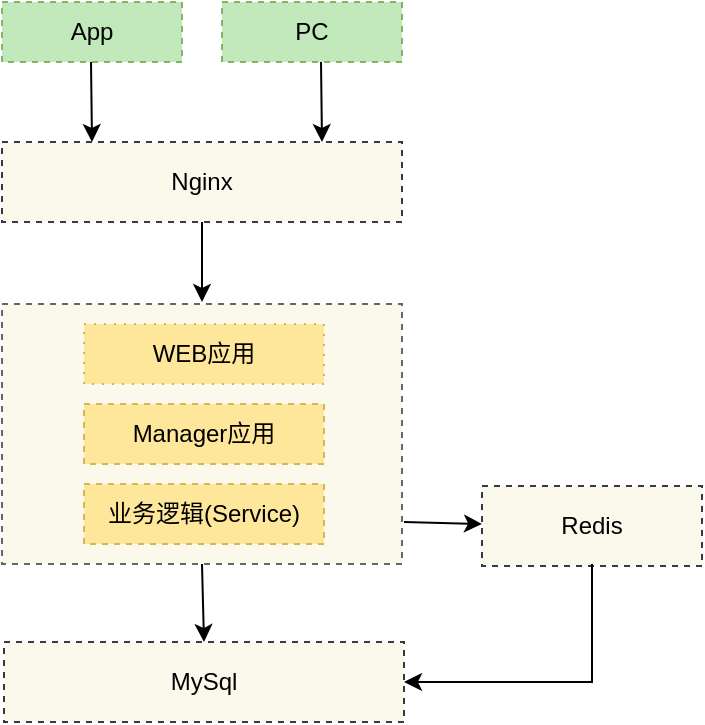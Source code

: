 <mxfile version="20.2.3" type="github" pages="4">
  <diagram id="HXNxVL0AcPgF9Telcvqg" name="单体">
    <mxGraphModel dx="1422" dy="706" grid="1" gridSize="10" guides="1" tooltips="1" connect="1" arrows="1" fold="1" page="1" pageScale="1" pageWidth="850" pageHeight="1100" math="0" shadow="0">
      <root>
        <mxCell id="0" />
        <mxCell id="1" parent="0" />
        <mxCell id="MELr4ZPMH8CRBj1yXyiO-2" value="App" style="rounded=0;whiteSpace=wrap;html=1;fillColor=#C1E8BB;strokeColor=#82b366;dashed=1;" parent="1" vertex="1">
          <mxGeometry x="320" y="163" width="90" height="30" as="geometry" />
        </mxCell>
        <mxCell id="MELr4ZPMH8CRBj1yXyiO-3" value="PC" style="rounded=0;whiteSpace=wrap;html=1;fillColor=#C1E8BB;strokeColor=#82b366;dashed=1;" parent="1" vertex="1">
          <mxGeometry x="430" y="163" width="90" height="30" as="geometry" />
        </mxCell>
        <mxCell id="MELr4ZPMH8CRBj1yXyiO-5" value="" style="rounded=0;whiteSpace=wrap;html=1;dashed=1;fillColor=#FBF9EC;fontColor=#FBF9EC;strokeColor=#666666;" parent="1" vertex="1">
          <mxGeometry x="320" y="314" width="200" height="130" as="geometry" />
        </mxCell>
        <mxCell id="MELr4ZPMH8CRBj1yXyiO-6" value="WEB应用" style="rounded=0;whiteSpace=wrap;html=1;fillColor=#FEE69B;strokeColor=#d6b656;dashed=1;dashPattern=1 4;" parent="1" vertex="1">
          <mxGeometry x="361" y="324" width="120" height="30" as="geometry" />
        </mxCell>
        <mxCell id="MELr4ZPMH8CRBj1yXyiO-7" value="Manager应用" style="rounded=0;whiteSpace=wrap;html=1;fillColor=#FEE69B;strokeColor=#d6b656;dashed=1;" parent="1" vertex="1">
          <mxGeometry x="361" y="364" width="120" height="30" as="geometry" />
        </mxCell>
        <mxCell id="MELr4ZPMH8CRBj1yXyiO-8" value="业务逻辑(Service)" style="rounded=0;whiteSpace=wrap;html=1;fillColor=#FEE69B;strokeColor=#d6b656;dashed=1;" parent="1" vertex="1">
          <mxGeometry x="361" y="404" width="120" height="30" as="geometry" />
        </mxCell>
        <mxCell id="MELr4ZPMH8CRBj1yXyiO-9" value="" style="endArrow=classic;html=1;rounded=0;" parent="1" edge="1">
          <mxGeometry width="50" height="50" relative="1" as="geometry">
            <mxPoint x="364.5" y="193" as="sourcePoint" />
            <mxPoint x="365" y="233" as="targetPoint" />
          </mxGeometry>
        </mxCell>
        <mxCell id="MELr4ZPMH8CRBj1yXyiO-10" value="" style="endArrow=classic;html=1;rounded=0;" parent="1" edge="1">
          <mxGeometry width="50" height="50" relative="1" as="geometry">
            <mxPoint x="479.5" y="193" as="sourcePoint" />
            <mxPoint x="480" y="233" as="targetPoint" />
          </mxGeometry>
        </mxCell>
        <mxCell id="MELr4ZPMH8CRBj1yXyiO-11" value="Nginx" style="rounded=0;whiteSpace=wrap;html=1;fillColor=#FBF9EC;strokeColor=#36393d;dashed=1;" parent="1" vertex="1">
          <mxGeometry x="320" y="233" width="200" height="40" as="geometry" />
        </mxCell>
        <mxCell id="MELr4ZPMH8CRBj1yXyiO-12" value="" style="endArrow=classic;html=1;rounded=0;" parent="1" edge="1">
          <mxGeometry width="50" height="50" relative="1" as="geometry">
            <mxPoint x="420" y="273" as="sourcePoint" />
            <mxPoint x="420" y="313" as="targetPoint" />
          </mxGeometry>
        </mxCell>
        <mxCell id="MELr4ZPMH8CRBj1yXyiO-13" value="Redis" style="rounded=0;whiteSpace=wrap;html=1;fillColor=#FBF9EC;strokeColor=#36393d;dashed=1;" parent="1" vertex="1">
          <mxGeometry x="560" y="405" width="110" height="40" as="geometry" />
        </mxCell>
        <mxCell id="MELr4ZPMH8CRBj1yXyiO-14" value="MySql" style="rounded=0;whiteSpace=wrap;html=1;fillColor=#FBF9EC;strokeColor=#36393d;dashed=1;" parent="1" vertex="1">
          <mxGeometry x="321" y="483" width="200" height="40" as="geometry" />
        </mxCell>
        <mxCell id="MELr4ZPMH8CRBj1yXyiO-15" value="" style="endArrow=classic;html=1;rounded=0;entryX=0;entryY=0.5;entryDx=0;entryDy=0;" parent="1" edge="1">
          <mxGeometry width="50" height="50" relative="1" as="geometry">
            <mxPoint x="521" y="423" as="sourcePoint" />
            <mxPoint x="560" y="424" as="targetPoint" />
          </mxGeometry>
        </mxCell>
        <mxCell id="MELr4ZPMH8CRBj1yXyiO-16" value="" style="endArrow=classic;html=1;rounded=0;entryX=0.5;entryY=0;entryDx=0;entryDy=0;" parent="1" target="MELr4ZPMH8CRBj1yXyiO-14" edge="1">
          <mxGeometry width="50" height="50" relative="1" as="geometry">
            <mxPoint x="420" y="444" as="sourcePoint" />
            <mxPoint x="470" y="394" as="targetPoint" />
          </mxGeometry>
        </mxCell>
        <mxCell id="MELr4ZPMH8CRBj1yXyiO-17" value="" style="endArrow=classic;html=1;rounded=0;exitX=0.5;exitY=1;exitDx=0;exitDy=0;entryX=1;entryY=0.5;entryDx=0;entryDy=0;" parent="1" target="MELr4ZPMH8CRBj1yXyiO-14" edge="1">
          <mxGeometry width="50" height="50" relative="1" as="geometry">
            <mxPoint x="615" y="444" as="sourcePoint" />
            <mxPoint x="690" y="473" as="targetPoint" />
            <Array as="points">
              <mxPoint x="615" y="503" />
            </Array>
          </mxGeometry>
        </mxCell>
      </root>
    </mxGraphModel>
  </diagram>
  <diagram id="jiLbfOS8dKGr1F0JadfK" name="分布式">
    <mxGraphModel dx="1422" dy="762" grid="1" gridSize="10" guides="1" tooltips="1" connect="1" arrows="1" fold="1" page="1" pageScale="1" pageWidth="850" pageHeight="1100" math="0" shadow="0">
      <root>
        <mxCell id="0" />
        <mxCell id="1" parent="0" />
        <mxCell id="Rifq70johGX3qpaXoGG2-1" value="App" style="rounded=0;whiteSpace=wrap;html=1;fillColor=#d5e8d4;strokeColor=#82b366;dashed=1;" parent="1" vertex="1">
          <mxGeometry x="320" y="41" width="90" height="30" as="geometry" />
        </mxCell>
        <mxCell id="Rifq70johGX3qpaXoGG2-2" value="PC" style="rounded=0;whiteSpace=wrap;html=1;fillColor=#d5e8d4;strokeColor=#82b366;dashed=1;" parent="1" vertex="1">
          <mxGeometry x="430" y="41" width="90" height="30" as="geometry" />
        </mxCell>
        <mxCell id="Rifq70johGX3qpaXoGG2-3" value="" style="rounded=0;whiteSpace=wrap;html=1;fillColor=#ffe6cc;strokeColor=#d79b00;" parent="1" vertex="1">
          <mxGeometry x="240" y="200" width="200" height="50" as="geometry" />
        </mxCell>
        <mxCell id="Rifq70johGX3qpaXoGG2-4" value="WEB应用" style="rounded=0;whiteSpace=wrap;html=1;fillColor=#f8cecc;strokeColor=#b85450;dashed=1;" parent="1" vertex="1">
          <mxGeometry x="252" y="210" width="80" height="30" as="geometry" />
        </mxCell>
        <mxCell id="Rifq70johGX3qpaXoGG2-7" value="" style="endArrow=classic;html=1;rounded=0;" parent="1" edge="1">
          <mxGeometry width="50" height="50" relative="1" as="geometry">
            <mxPoint x="364.5" y="71" as="sourcePoint" />
            <mxPoint x="365" y="111" as="targetPoint" />
          </mxGeometry>
        </mxCell>
        <mxCell id="Rifq70johGX3qpaXoGG2-8" value="" style="endArrow=classic;html=1;rounded=0;" parent="1" edge="1">
          <mxGeometry width="50" height="50" relative="1" as="geometry">
            <mxPoint x="479.5" y="71" as="sourcePoint" />
            <mxPoint x="480" y="111" as="targetPoint" />
          </mxGeometry>
        </mxCell>
        <mxCell id="Rifq70johGX3qpaXoGG2-9" value="Nginx" style="rounded=0;whiteSpace=wrap;html=1;fillColor=#ffe6cc;strokeColor=#d79b00;dashed=1;" parent="1" vertex="1">
          <mxGeometry x="320" y="111" width="200" height="40" as="geometry" />
        </mxCell>
        <mxCell id="Rifq70johGX3qpaXoGG2-10" value="" style="endArrow=classic;html=1;rounded=0;entryX=0.45;entryY=-0.06;entryDx=0;entryDy=0;entryPerimeter=0;" parent="1" edge="1" target="Rifq70johGX3qpaXoGG2-3">
          <mxGeometry width="50" height="50" relative="1" as="geometry">
            <mxPoint x="420" y="151" as="sourcePoint" />
            <mxPoint x="420" y="191" as="targetPoint" />
            <Array as="points">
              <mxPoint x="420" y="180" />
              <mxPoint x="330" y="180" />
            </Array>
          </mxGeometry>
        </mxCell>
        <mxCell id="21cVrJ3dKxm-41md6S7x-1" value="负载均衡策略" style="edgeLabel;html=1;align=center;verticalAlign=middle;resizable=0;points=[];" vertex="1" connectable="0" parent="Rifq70johGX3qpaXoGG2-10">
          <mxGeometry x="0.338" y="-2" relative="1" as="geometry">
            <mxPoint x="12" as="offset" />
          </mxGeometry>
        </mxCell>
        <mxCell id="Rifq70johGX3qpaXoGG2-11" value="Redis集群" style="rounded=0;whiteSpace=wrap;html=1;fillColor=#ffe6cc;strokeColor=#d79b00;dashed=1;" parent="1" vertex="1">
          <mxGeometry x="460" y="470" width="120" height="40" as="geometry" />
        </mxCell>
        <mxCell id="Rifq70johGX3qpaXoGG2-12" value="MySql" style="rounded=0;whiteSpace=wrap;html=1;fillColor=#ffe6cc;strokeColor=#d79b00;" parent="1" vertex="1">
          <mxGeometry x="279" y="470" width="120" height="40" as="geometry" />
        </mxCell>
        <mxCell id="-hxu7TFralae2CIZdk3j-5" value="" style="rounded=0;whiteSpace=wrap;html=1;fillColor=#ffe6cc;strokeColor=#d79b00;" parent="1" vertex="1">
          <mxGeometry x="480" y="202" width="140" height="48" as="geometry" />
        </mxCell>
        <mxCell id="-hxu7TFralae2CIZdk3j-6" value="Manager应用" style="rounded=0;whiteSpace=wrap;html=1;fillColor=#f8cecc;strokeColor=#b85450;dashed=1;" parent="1" vertex="1">
          <mxGeometry x="491" y="212" width="120" height="30" as="geometry" />
        </mxCell>
        <mxCell id="-hxu7TFralae2CIZdk3j-9" value="" style="rounded=0;whiteSpace=wrap;html=1;fillColor=#ffe6cc;strokeColor=#d79b00;dashed=1;" parent="1" vertex="1">
          <mxGeometry x="240" y="370" width="380" height="48" as="geometry" />
        </mxCell>
        <mxCell id="-hxu7TFralae2CIZdk3j-10" value="业务逻辑(Service)" style="rounded=0;whiteSpace=wrap;html=1;fillColor=#f8cecc;strokeColor=#b85450;dashed=1;" parent="1" vertex="1">
          <mxGeometry x="290" y="379" width="120" height="30" as="geometry" />
        </mxCell>
        <mxCell id="hJllUOrDT9mN-fbLMW97-1" value="ZooKeep（注册中心）" style="rounded=0;whiteSpace=wrap;html=1;fillColor=#ffe6cc;strokeColor=#d79b00;dashed=1;" vertex="1" parent="1">
          <mxGeometry x="399" y="280" width="140" height="48" as="geometry" />
        </mxCell>
        <mxCell id="rpMwQH0b9lH9UE19Upee-1" value="WEB应用" style="rounded=0;whiteSpace=wrap;html=1;fillColor=#f8cecc;strokeColor=#b85450;dashed=1;" vertex="1" parent="1">
          <mxGeometry x="350" y="210" width="80" height="30" as="geometry" />
        </mxCell>
        <mxCell id="rpMwQH0b9lH9UE19Upee-3" value="业务逻辑(Service)" style="rounded=0;whiteSpace=wrap;html=1;fillColor=#f8cecc;strokeColor=#b85450;dashed=1;" vertex="1" parent="1">
          <mxGeometry x="460" y="379" width="120" height="30" as="geometry" />
        </mxCell>
        <mxCell id="rpMwQH0b9lH9UE19Upee-4" value="" style="endArrow=classic;html=1;rounded=0;" edge="1" parent="1">
          <mxGeometry width="50" height="50" relative="1" as="geometry">
            <mxPoint x="420" y="180" as="sourcePoint" />
            <mxPoint x="540" y="200" as="targetPoint" />
            <Array as="points">
              <mxPoint x="540" y="180" />
            </Array>
          </mxGeometry>
        </mxCell>
        <mxCell id="rpMwQH0b9lH9UE19Upee-5" value="" style="endArrow=classic;html=1;rounded=0;entryX=0.079;entryY=-0.083;entryDx=0;entryDy=0;entryPerimeter=0;" edge="1" parent="1" target="hJllUOrDT9mN-fbLMW97-1">
          <mxGeometry width="50" height="50" relative="1" as="geometry">
            <mxPoint x="410" y="252" as="sourcePoint" />
            <mxPoint x="410" y="270" as="targetPoint" />
          </mxGeometry>
        </mxCell>
        <mxCell id="rpMwQH0b9lH9UE19Upee-6" value="" style="endArrow=classic;html=1;rounded=0;entryX=0.8;entryY=-0.083;entryDx=0;entryDy=0;entryPerimeter=0;" edge="1" parent="1" target="hJllUOrDT9mN-fbLMW97-1">
          <mxGeometry width="50" height="50" relative="1" as="geometry">
            <mxPoint x="510" y="252" as="sourcePoint" />
            <mxPoint x="510" y="270" as="targetPoint" />
          </mxGeometry>
        </mxCell>
        <mxCell id="rpMwQH0b9lH9UE19Upee-8" value="" style="endArrow=classic;html=1;rounded=0;entryX=0.436;entryY=1.021;entryDx=0;entryDy=0;entryPerimeter=0;" edge="1" parent="1" target="hJllUOrDT9mN-fbLMW97-1">
          <mxGeometry width="50" height="50" relative="1" as="geometry">
            <mxPoint x="460" y="370" as="sourcePoint" />
            <mxPoint x="510" y="320" as="targetPoint" />
          </mxGeometry>
        </mxCell>
        <mxCell id="rpMwQH0b9lH9UE19Upee-10" value="获取服务" style="text;html=1;strokeColor=none;fillColor=none;align=center;verticalAlign=middle;whiteSpace=wrap;rounded=0;dashed=1;" vertex="1" parent="1">
          <mxGeometry x="439" y="250" width="60" height="30" as="geometry" />
        </mxCell>
        <mxCell id="rpMwQH0b9lH9UE19Upee-11" value="注册服务" style="text;html=1;strokeColor=none;fillColor=none;align=center;verticalAlign=middle;whiteSpace=wrap;rounded=0;dashed=1;" vertex="1" parent="1">
          <mxGeometry x="479" y="340" width="60" height="30" as="geometry" />
        </mxCell>
        <mxCell id="rpMwQH0b9lH9UE19Upee-12" value="" style="endArrow=classic;html=1;rounded=0;exitX=0.47;exitY=1.02;exitDx=0;exitDy=0;exitPerimeter=0;entryX=0.25;entryY=0;entryDx=0;entryDy=0;" edge="1" parent="1" source="Rifq70johGX3qpaXoGG2-3" target="-hxu7TFralae2CIZdk3j-9">
          <mxGeometry width="50" height="50" relative="1" as="geometry">
            <mxPoint x="267" y="310" as="sourcePoint" />
            <mxPoint x="317" y="260" as="targetPoint" />
          </mxGeometry>
        </mxCell>
        <mxCell id="rpMwQH0b9lH9UE19Upee-13" value="" style="endArrow=classic;html=1;rounded=0;exitX=0.5;exitY=1;exitDx=0;exitDy=0;entryX=0.816;entryY=-0.042;entryDx=0;entryDy=0;entryPerimeter=0;" edge="1" parent="1" source="-hxu7TFralae2CIZdk3j-5" target="-hxu7TFralae2CIZdk3j-9">
          <mxGeometry width="50" height="50" relative="1" as="geometry">
            <mxPoint x="720" y="320" as="sourcePoint" />
            <mxPoint x="550" y="360" as="targetPoint" />
          </mxGeometry>
        </mxCell>
        <mxCell id="rpMwQH0b9lH9UE19Upee-16" value="Dubbo协议调用" style="text;html=1;strokeColor=none;fillColor=none;align=center;verticalAlign=middle;whiteSpace=wrap;rounded=0;dashed=1;" vertex="1" parent="1">
          <mxGeometry x="262" y="289" width="60" height="30" as="geometry" />
        </mxCell>
        <mxCell id="rpMwQH0b9lH9UE19Upee-17" value="Dubbo协议调用" style="text;html=1;strokeColor=none;fillColor=none;align=center;verticalAlign=middle;whiteSpace=wrap;rounded=0;dashed=1;" vertex="1" parent="1">
          <mxGeometry x="560" y="289" width="60" height="30" as="geometry" />
        </mxCell>
        <mxCell id="rpMwQH0b9lH9UE19Upee-21" value="" style="endArrow=classic;html=1;rounded=0;entryX=0.5;entryY=0;entryDx=0;entryDy=0;" edge="1" parent="1" target="Rifq70johGX3qpaXoGG2-12">
          <mxGeometry width="50" height="50" relative="1" as="geometry">
            <mxPoint x="340" y="420" as="sourcePoint" />
            <mxPoint x="390" y="370" as="targetPoint" />
          </mxGeometry>
        </mxCell>
        <mxCell id="rpMwQH0b9lH9UE19Upee-22" value="" style="endArrow=classic;html=1;rounded=0;exitX=0.75;exitY=1;exitDx=0;exitDy=0;" edge="1" parent="1" source="-hxu7TFralae2CIZdk3j-9">
          <mxGeometry width="50" height="50" relative="1" as="geometry">
            <mxPoint x="400" y="480" as="sourcePoint" />
            <mxPoint x="525" y="470" as="targetPoint" />
          </mxGeometry>
        </mxCell>
        <mxCell id="rpMwQH0b9lH9UE19Upee-23" value="" style="endArrow=classic;html=1;rounded=0;exitX=0;exitY=0.5;exitDx=0;exitDy=0;" edge="1" parent="1" source="Rifq70johGX3qpaXoGG2-11">
          <mxGeometry width="50" height="50" relative="1" as="geometry">
            <mxPoint x="400" y="480" as="sourcePoint" />
            <mxPoint x="400" y="490" as="targetPoint" />
          </mxGeometry>
        </mxCell>
      </root>
    </mxGraphModel>
  </diagram>
  <diagram id="ppIuFhHNn1fTlmeX39jI" name="Redis">
    <mxGraphModel dx="1422" dy="762" grid="1" gridSize="10" guides="1" tooltips="1" connect="1" arrows="1" fold="1" page="1" pageScale="1" pageWidth="850" pageHeight="1100" math="0" shadow="0">
      <root>
        <mxCell id="0" />
        <mxCell id="1" parent="0" />
      </root>
    </mxGraphModel>
  </diagram>
  <diagram id="AnBHi8IfCrya2e_Lx__H" name="zookeeper">
    <mxGraphModel dx="1422" dy="762" grid="1" gridSize="10" guides="1" tooltips="1" connect="1" arrows="1" fold="1" page="1" pageScale="1" pageWidth="850" pageHeight="1100" math="0" shadow="0">
      <root>
        <mxCell id="0" />
        <mxCell id="1" parent="0" />
        <mxCell id="ALpgMRR_nLy5TvyWHYMv-1" value="" style="rounded=0;whiteSpace=wrap;html=1;dashed=1;fillColor=#fff2cc;strokeColor=#d6b656;" parent="1" vertex="1">
          <mxGeometry x="190" y="40" width="380" height="280" as="geometry" />
        </mxCell>
        <mxCell id="ALpgMRR_nLy5TvyWHYMv-2" value="ZooKeeper" style="rounded=0;whiteSpace=wrap;html=1;dashed=1;fillColor=#d5e8d4;strokeColor=#82b366;" parent="1" vertex="1">
          <mxGeometry x="320" y="80" width="120" height="40" as="geometry" />
        </mxCell>
        <mxCell id="ALpgMRR_nLy5TvyWHYMv-3" value="Service" style="rounded=0;whiteSpace=wrap;html=1;dashed=1;fillColor=#d5e8d4;strokeColor=#82b366;" parent="1" vertex="1">
          <mxGeometry x="204" y="200" width="120" height="40" as="geometry" />
        </mxCell>
        <mxCell id="ALpgMRR_nLy5TvyWHYMv-4" value="web、manager" style="rounded=0;whiteSpace=wrap;html=1;dashed=1;fillColor=#d5e8d4;strokeColor=#82b366;" parent="1" vertex="1">
          <mxGeometry x="440" y="200" width="120" height="40" as="geometry" />
        </mxCell>
        <mxCell id="ALpgMRR_nLy5TvyWHYMv-8" value="" style="endArrow=classic;html=1;rounded=0;entryX=0.474;entryY=0.286;entryDx=0;entryDy=0;entryPerimeter=0;" parent="1" target="ALpgMRR_nLy5TvyWHYMv-1" edge="1">
          <mxGeometry width="50" height="50" relative="1" as="geometry">
            <mxPoint x="290" y="200" as="sourcePoint" />
            <mxPoint x="340" y="150" as="targetPoint" />
          </mxGeometry>
        </mxCell>
        <mxCell id="ALpgMRR_nLy5TvyWHYMv-9" value="注册服务" style="text;html=1;strokeColor=none;fillColor=none;align=center;verticalAlign=middle;whiteSpace=wrap;rounded=0;dashed=1;" parent="1" vertex="1">
          <mxGeometry x="280" y="140" width="60" height="30" as="geometry" />
        </mxCell>
        <mxCell id="ALpgMRR_nLy5TvyWHYMv-14" value="" style="endArrow=classic;html=1;rounded=0;" parent="1" target="ALpgMRR_nLy5TvyWHYMv-2" edge="1">
          <mxGeometry width="50" height="50" relative="1" as="geometry">
            <mxPoint x="500" y="200" as="sourcePoint" />
            <mxPoint x="550" y="150" as="targetPoint" />
          </mxGeometry>
        </mxCell>
        <mxCell id="ALpgMRR_nLy5TvyWHYMv-15" value="获取服务" style="text;html=1;strokeColor=none;fillColor=none;align=center;verticalAlign=middle;whiteSpace=wrap;rounded=0;dashed=1;" parent="1" vertex="1">
          <mxGeometry x="450" y="140" width="60" height="30" as="geometry" />
        </mxCell>
        <mxCell id="ALpgMRR_nLy5TvyWHYMv-17" value="" style="endArrow=classic;html=1;rounded=0;entryX=0.368;entryY=0.643;entryDx=0;entryDy=0;entryPerimeter=0;" parent="1" target="ALpgMRR_nLy5TvyWHYMv-1" edge="1">
          <mxGeometry width="50" height="50" relative="1" as="geometry">
            <mxPoint x="440" y="220" as="sourcePoint" />
            <mxPoint x="490" y="170" as="targetPoint" />
          </mxGeometry>
        </mxCell>
        <mxCell id="ALpgMRR_nLy5TvyWHYMv-18" value="通过Dubbo协议调用" style="text;html=1;strokeColor=none;fillColor=none;align=center;verticalAlign=middle;whiteSpace=wrap;rounded=0;dashed=1;" parent="1" vertex="1">
          <mxGeometry x="350" y="220" width="60" height="30" as="geometry" />
        </mxCell>
      </root>
    </mxGraphModel>
  </diagram>
</mxfile>
